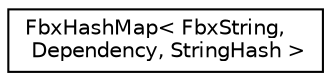 digraph "クラス階層図"
{
  edge [fontname="Helvetica",fontsize="10",labelfontname="Helvetica",labelfontsize="10"];
  node [fontname="Helvetica",fontsize="10",shape=record];
  rankdir="LR";
  Node0 [label="FbxHashMap\< FbxString,\l Dependency, StringHash \>",height=0.2,width=0.4,color="black", fillcolor="white", style="filled",URL="$class_fbx_hash_map.html"];
}
